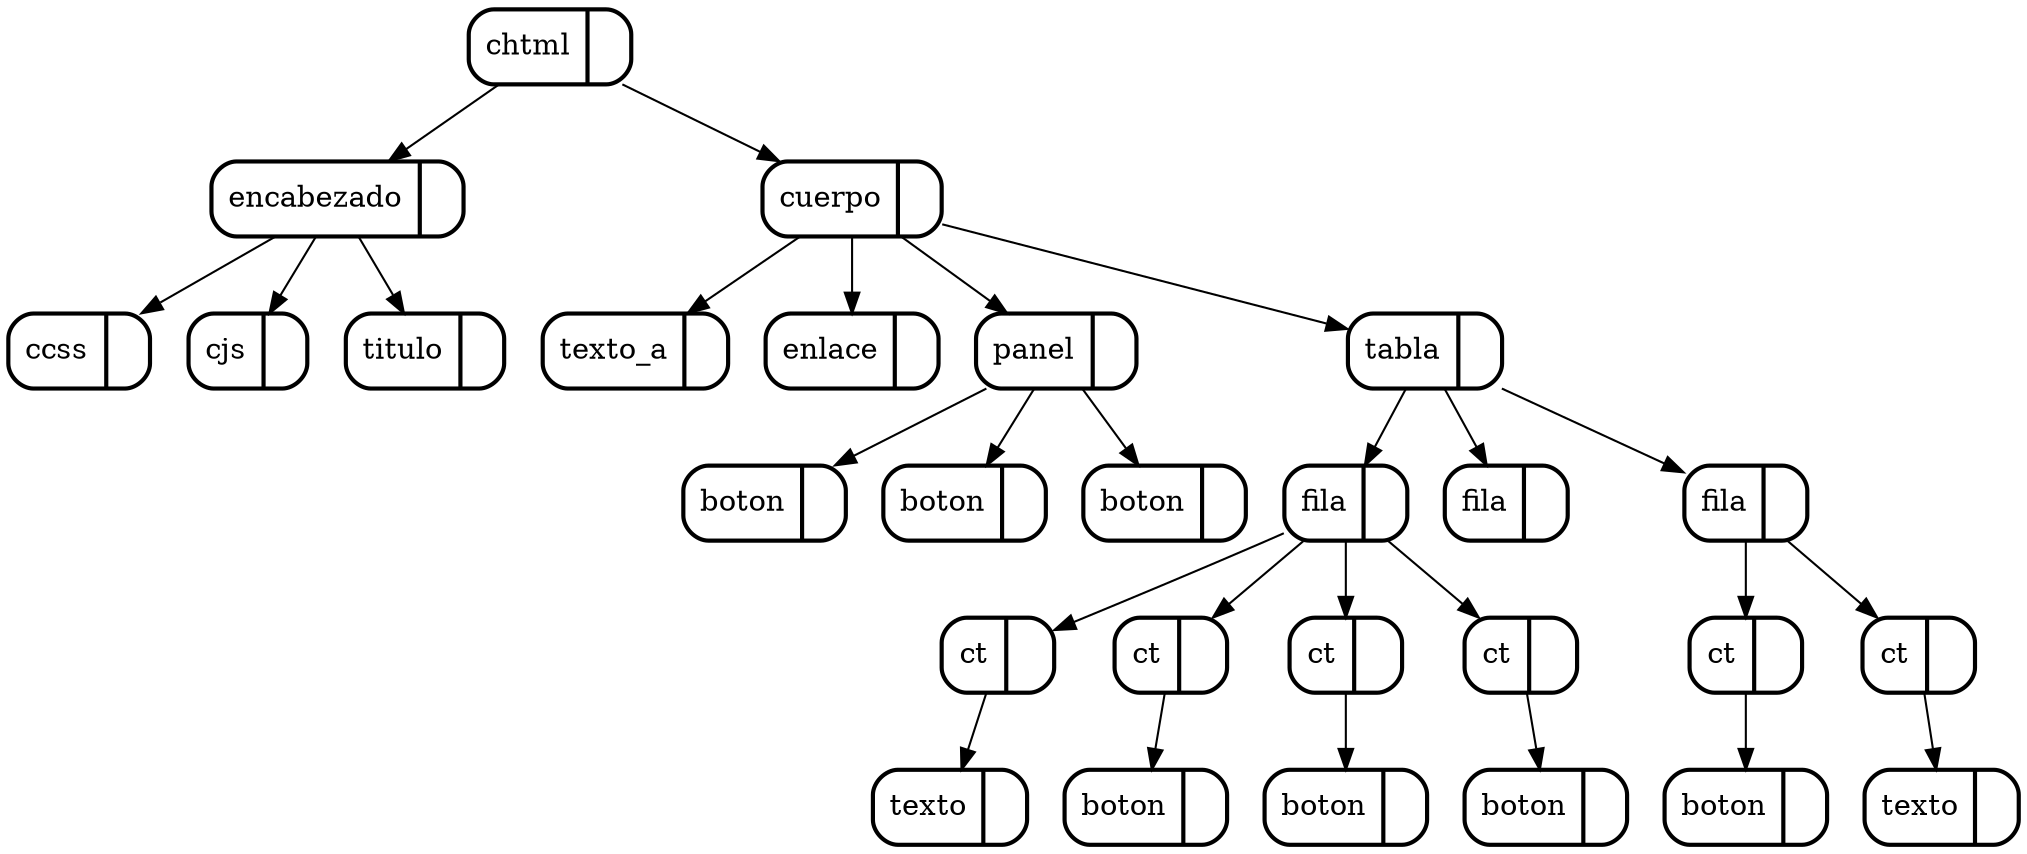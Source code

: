 digraph G {
node[shape=Mrecord]
96[label="chtml | ",style=bold]
95[label="encabezado | ",style=bold]
{96}->{95}
3[label="ccss | ",style=bold]
{95}->{3}
7[label="cjs | ",style=bold]
{95}->{7}
9[label="titulo | ",style=bold]
{95}->{9}
93[label="cuerpo | ",style=bold]
{96}->{93}
12[label="texto_a | ",style=bold]
{93}->{12}
16[label="enlace | ",style=bold]
{93}->{16}
44[label="panel | ",style=bold]
{93}->{44}
28[label="boton | ",style=bold]
{44}->{28}
36[label="boton | ",style=bold]
{44}->{36}
43[label="boton | ",style=bold]
{44}->{43}
91[label="tabla | ",style=bold]
{93}->{91}
74[label="fila | ",style=bold]
{91}->{74}
55[label="ct | ",style=bold]
{74}->{55}
54[label="texto | ",style=bold]
{55}->{54}
61[label="ct | ",style=bold]
{74}->{61}
60[label="boton | ",style=bold]
{61}->{60}
67[label="ct | ",style=bold]
{74}->{67}
66[label="boton | ",style=bold]
{67}->{66}
73[label="ct | ",style=bold]
{74}->{73}
72[label="boton | ",style=bold]
{73}->{72}
77[label="fila | ",style=bold]
{91}->{77}
90[label="fila | ",style=bold]
{91}->{90}
84[label="ct | ",style=bold]
{90}->{84}
83[label="boton | ",style=bold]
{84}->{83}
89[label="ct | ",style=bold]
{90}->{89}
88[label="texto | ",style=bold]
{89}->{88}

}